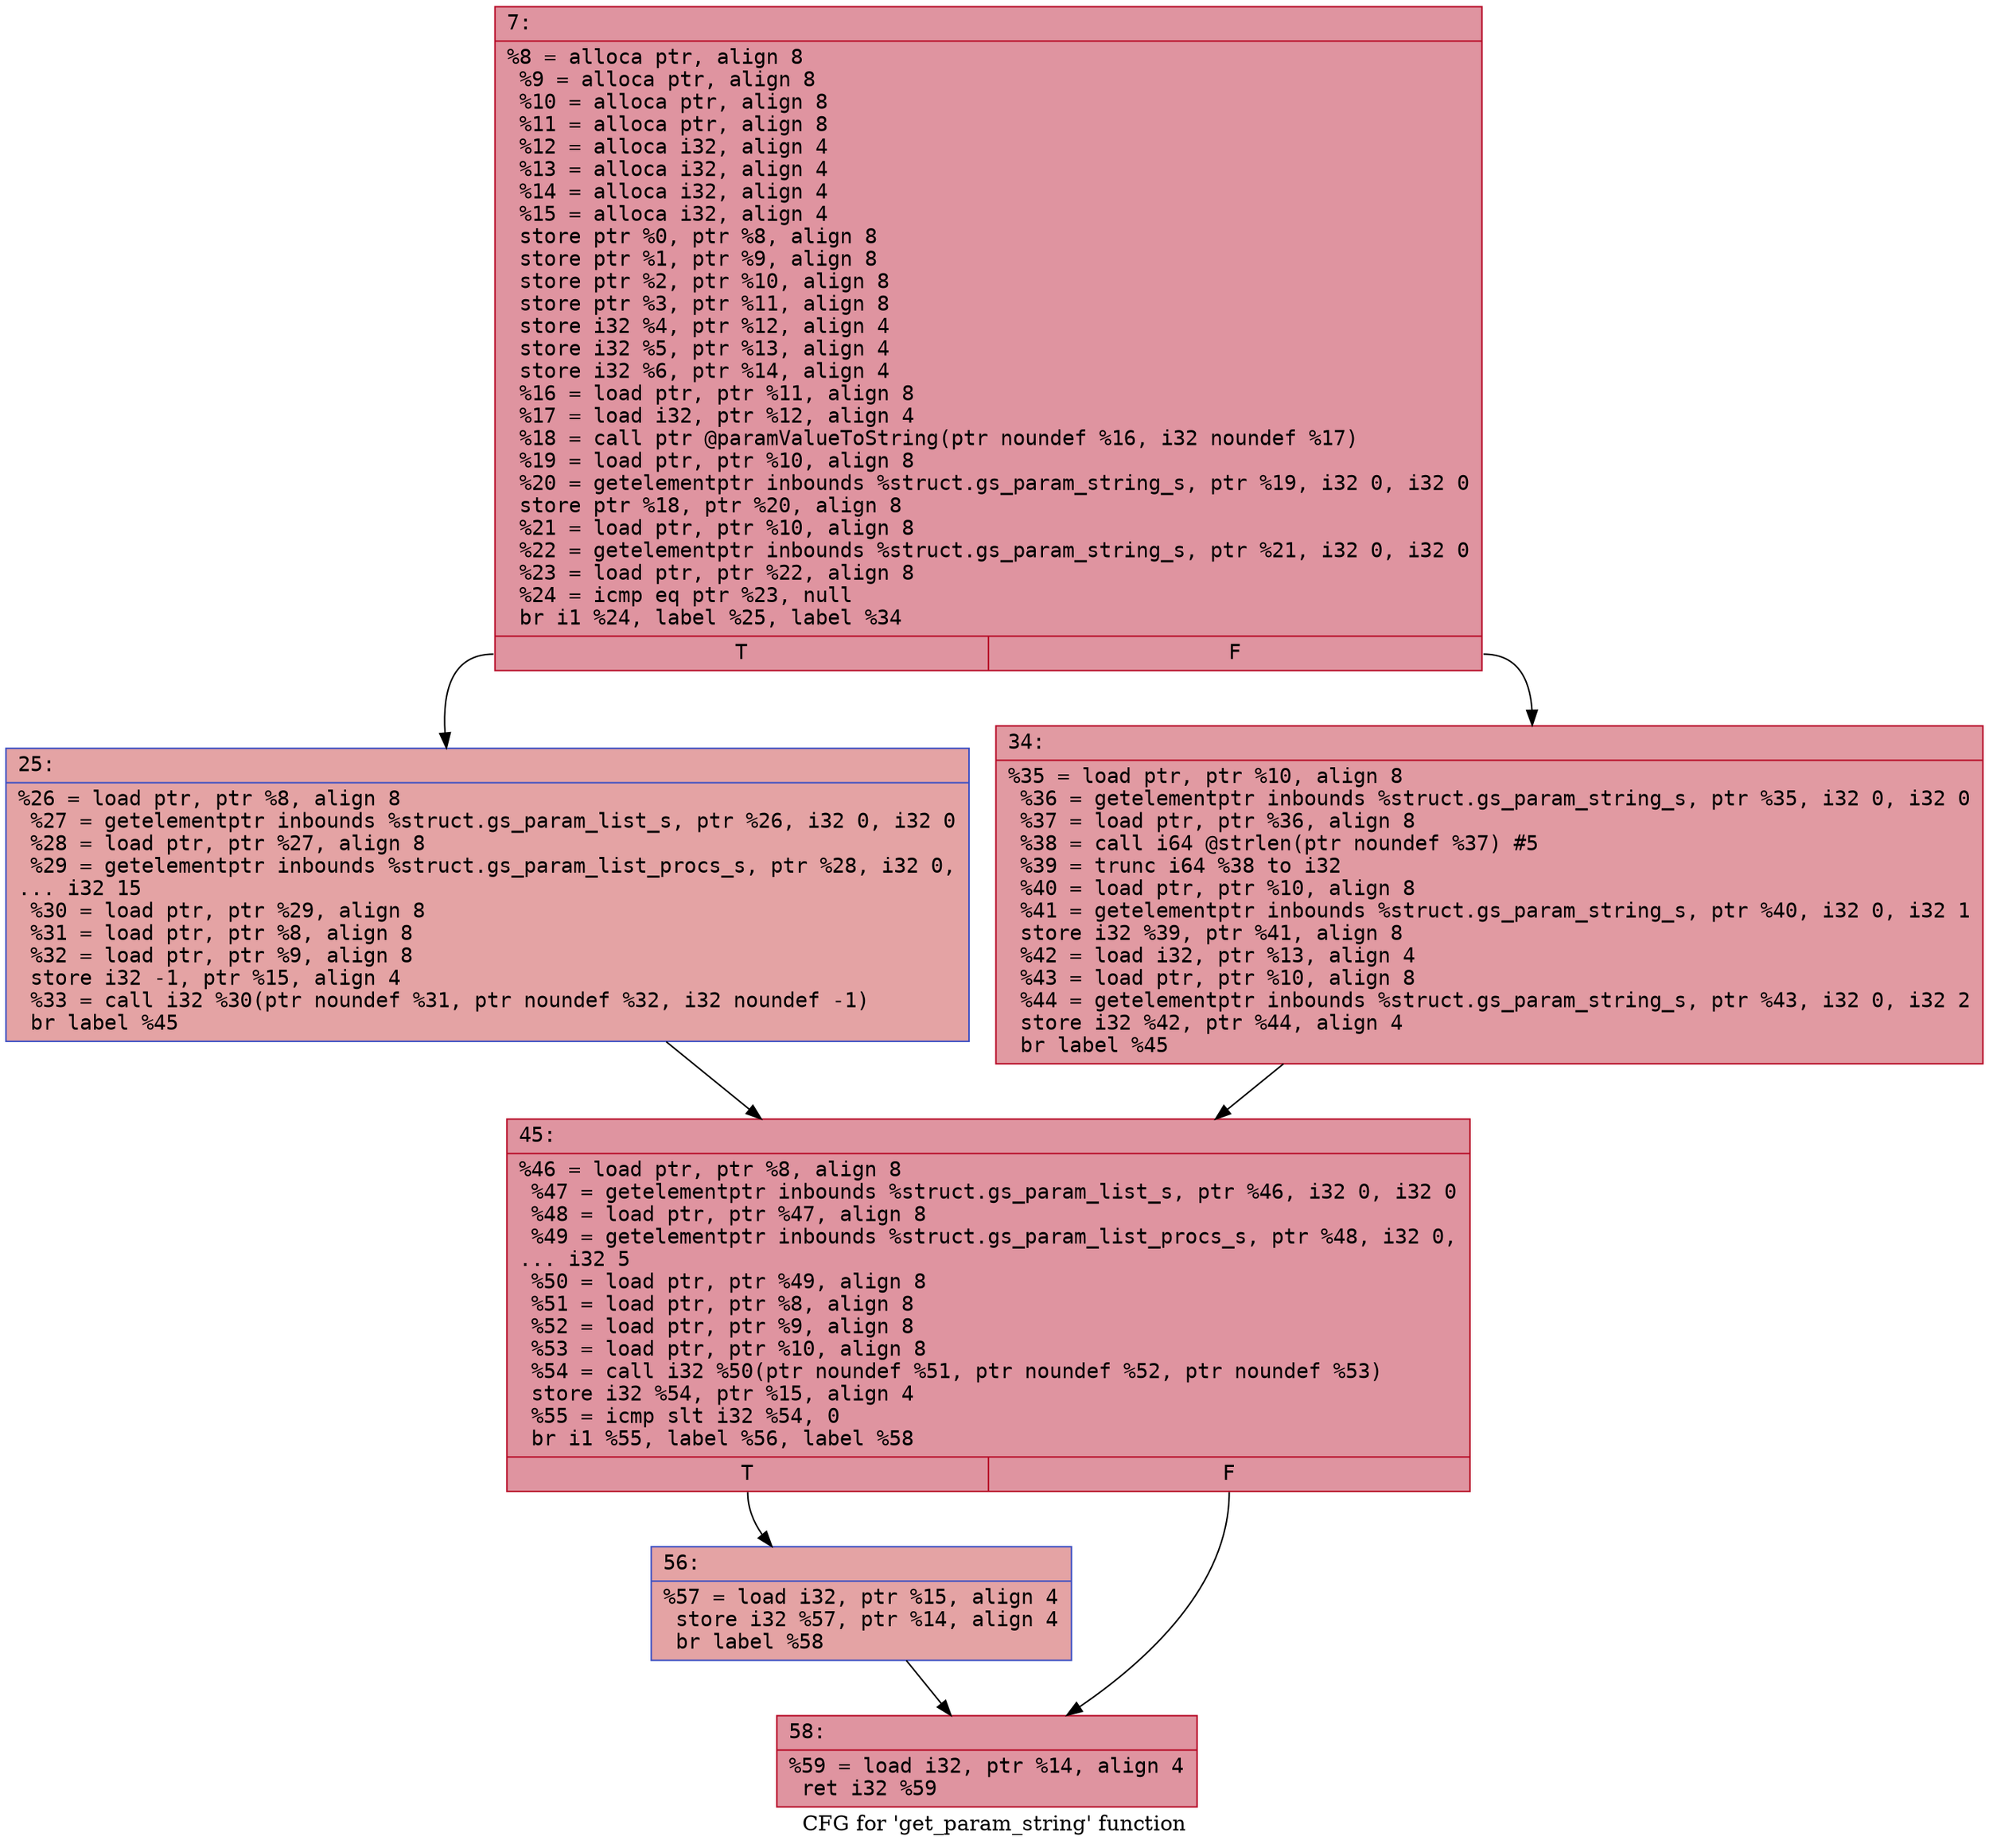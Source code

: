 digraph "CFG for 'get_param_string' function" {
	label="CFG for 'get_param_string' function";

	Node0x60000151eb20 [shape=record,color="#b70d28ff", style=filled, fillcolor="#b70d2870" fontname="Courier",label="{7:\l|  %8 = alloca ptr, align 8\l  %9 = alloca ptr, align 8\l  %10 = alloca ptr, align 8\l  %11 = alloca ptr, align 8\l  %12 = alloca i32, align 4\l  %13 = alloca i32, align 4\l  %14 = alloca i32, align 4\l  %15 = alloca i32, align 4\l  store ptr %0, ptr %8, align 8\l  store ptr %1, ptr %9, align 8\l  store ptr %2, ptr %10, align 8\l  store ptr %3, ptr %11, align 8\l  store i32 %4, ptr %12, align 4\l  store i32 %5, ptr %13, align 4\l  store i32 %6, ptr %14, align 4\l  %16 = load ptr, ptr %11, align 8\l  %17 = load i32, ptr %12, align 4\l  %18 = call ptr @paramValueToString(ptr noundef %16, i32 noundef %17)\l  %19 = load ptr, ptr %10, align 8\l  %20 = getelementptr inbounds %struct.gs_param_string_s, ptr %19, i32 0, i32 0\l  store ptr %18, ptr %20, align 8\l  %21 = load ptr, ptr %10, align 8\l  %22 = getelementptr inbounds %struct.gs_param_string_s, ptr %21, i32 0, i32 0\l  %23 = load ptr, ptr %22, align 8\l  %24 = icmp eq ptr %23, null\l  br i1 %24, label %25, label %34\l|{<s0>T|<s1>F}}"];
	Node0x60000151eb20:s0 -> Node0x60000151eb70[tooltip="7 -> 25\nProbability 37.50%" ];
	Node0x60000151eb20:s1 -> Node0x60000151ebc0[tooltip="7 -> 34\nProbability 62.50%" ];
	Node0x60000151eb70 [shape=record,color="#3d50c3ff", style=filled, fillcolor="#c32e3170" fontname="Courier",label="{25:\l|  %26 = load ptr, ptr %8, align 8\l  %27 = getelementptr inbounds %struct.gs_param_list_s, ptr %26, i32 0, i32 0\l  %28 = load ptr, ptr %27, align 8\l  %29 = getelementptr inbounds %struct.gs_param_list_procs_s, ptr %28, i32 0,\l... i32 15\l  %30 = load ptr, ptr %29, align 8\l  %31 = load ptr, ptr %8, align 8\l  %32 = load ptr, ptr %9, align 8\l  store i32 -1, ptr %15, align 4\l  %33 = call i32 %30(ptr noundef %31, ptr noundef %32, i32 noundef -1)\l  br label %45\l}"];
	Node0x60000151eb70 -> Node0x60000151ec10[tooltip="25 -> 45\nProbability 100.00%" ];
	Node0x60000151ebc0 [shape=record,color="#b70d28ff", style=filled, fillcolor="#bb1b2c70" fontname="Courier",label="{34:\l|  %35 = load ptr, ptr %10, align 8\l  %36 = getelementptr inbounds %struct.gs_param_string_s, ptr %35, i32 0, i32 0\l  %37 = load ptr, ptr %36, align 8\l  %38 = call i64 @strlen(ptr noundef %37) #5\l  %39 = trunc i64 %38 to i32\l  %40 = load ptr, ptr %10, align 8\l  %41 = getelementptr inbounds %struct.gs_param_string_s, ptr %40, i32 0, i32 1\l  store i32 %39, ptr %41, align 8\l  %42 = load i32, ptr %13, align 4\l  %43 = load ptr, ptr %10, align 8\l  %44 = getelementptr inbounds %struct.gs_param_string_s, ptr %43, i32 0, i32 2\l  store i32 %42, ptr %44, align 4\l  br label %45\l}"];
	Node0x60000151ebc0 -> Node0x60000151ec10[tooltip="34 -> 45\nProbability 100.00%" ];
	Node0x60000151ec10 [shape=record,color="#b70d28ff", style=filled, fillcolor="#b70d2870" fontname="Courier",label="{45:\l|  %46 = load ptr, ptr %8, align 8\l  %47 = getelementptr inbounds %struct.gs_param_list_s, ptr %46, i32 0, i32 0\l  %48 = load ptr, ptr %47, align 8\l  %49 = getelementptr inbounds %struct.gs_param_list_procs_s, ptr %48, i32 0,\l... i32 5\l  %50 = load ptr, ptr %49, align 8\l  %51 = load ptr, ptr %8, align 8\l  %52 = load ptr, ptr %9, align 8\l  %53 = load ptr, ptr %10, align 8\l  %54 = call i32 %50(ptr noundef %51, ptr noundef %52, ptr noundef %53)\l  store i32 %54, ptr %15, align 4\l  %55 = icmp slt i32 %54, 0\l  br i1 %55, label %56, label %58\l|{<s0>T|<s1>F}}"];
	Node0x60000151ec10:s0 -> Node0x60000151ec60[tooltip="45 -> 56\nProbability 37.50%" ];
	Node0x60000151ec10:s1 -> Node0x60000151ecb0[tooltip="45 -> 58\nProbability 62.50%" ];
	Node0x60000151ec60 [shape=record,color="#3d50c3ff", style=filled, fillcolor="#c32e3170" fontname="Courier",label="{56:\l|  %57 = load i32, ptr %15, align 4\l  store i32 %57, ptr %14, align 4\l  br label %58\l}"];
	Node0x60000151ec60 -> Node0x60000151ecb0[tooltip="56 -> 58\nProbability 100.00%" ];
	Node0x60000151ecb0 [shape=record,color="#b70d28ff", style=filled, fillcolor="#b70d2870" fontname="Courier",label="{58:\l|  %59 = load i32, ptr %14, align 4\l  ret i32 %59\l}"];
}
